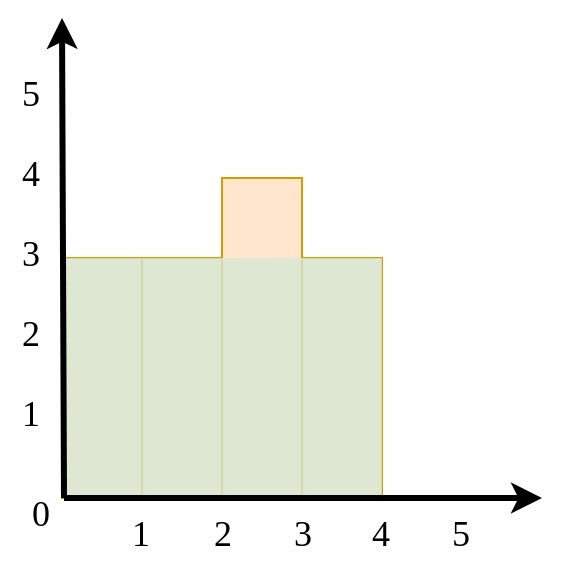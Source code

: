 <mxfile version="12.5.1" type="github">
  <diagram id="zJZNhlWsRWpa2oUrnmgJ" name="Page-1">
    <mxGraphModel dx="585" dy="447" grid="1" gridSize="10" guides="1" tooltips="1" connect="1" arrows="1" fold="1" page="1" pageScale="1" pageWidth="850" pageHeight="1100" math="0" shadow="0">
      <root>
        <mxCell id="0"/>
        <mxCell id="1" parent="0"/>
        <mxCell id="GcZBcdGSQjWDYk3LejI2-1" value="" style="whiteSpace=wrap;fillColor=#ffe6cc;gradientDirection=east;strokeColor=#d79b00;html=1;" vertex="1" parent="1">
          <mxGeometry x="160" y="600" width="40" height="160" as="geometry"/>
        </mxCell>
        <mxCell id="GcZBcdGSQjWDYk3LejI2-2" value="" style="whiteSpace=wrap;fillColor=#ffe6cc;gradientDirection=east;strokeColor=#d79b00;html=1;" vertex="1" parent="1">
          <mxGeometry x="200" y="640" width="40" height="120" as="geometry"/>
        </mxCell>
        <mxCell id="GcZBcdGSQjWDYk3LejI2-3" value="" style="whiteSpace=wrap;fillColor=#ffe6cc;gradientDirection=east;strokeColor=#d79b00;html=1;" vertex="1" parent="1">
          <mxGeometry x="120" y="640" width="40" height="120" as="geometry"/>
        </mxCell>
        <mxCell id="GcZBcdGSQjWDYk3LejI2-4" value="" style="whiteSpace=wrap;fillColor=#ffe6cc;gradientDirection=east;strokeColor=#d79b00;html=1;" vertex="1" parent="1">
          <mxGeometry x="80" y="640" width="40" height="120" as="geometry"/>
        </mxCell>
        <mxCell id="GcZBcdGSQjWDYk3LejI2-5" value="&lt;font face=&quot;Comic Sans MS&quot;&gt;1&lt;/font&gt;" style="text;spacingTop=-5;align=center;verticalAlign=middle;fontStyle=0;html=1;fontSize=18;points=[]" vertex="1" parent="1">
          <mxGeometry x="49" y="700" width="30" height="40" as="geometry"/>
        </mxCell>
        <mxCell id="GcZBcdGSQjWDYk3LejI2-6" value="2" style="text;spacingTop=-5;align=center;verticalAlign=middle;fontStyle=0;html=1;fontSize=18;points=[];fontFamily=Comic Sans MS;" vertex="1" parent="1">
          <mxGeometry x="49" y="660" width="30" height="40" as="geometry"/>
        </mxCell>
        <mxCell id="GcZBcdGSQjWDYk3LejI2-7" value="4" style="text;spacingTop=-5;align=center;verticalAlign=middle;fontStyle=0;html=1;fontSize=18;points=[];fontFamily=Comic Sans MS;" vertex="1" parent="1">
          <mxGeometry x="49" y="580" width="30" height="40" as="geometry"/>
        </mxCell>
        <mxCell id="GcZBcdGSQjWDYk3LejI2-8" value="5" style="text;spacingTop=-5;align=center;verticalAlign=middle;fontStyle=0;html=1;fontSize=18;points=[];fontFamily=Comic Sans MS;" vertex="1" parent="1">
          <mxGeometry x="49" y="540" width="30" height="40" as="geometry"/>
        </mxCell>
        <mxCell id="GcZBcdGSQjWDYk3LejI2-9" value="0" style="text;spacingTop=-5;align=center;verticalAlign=middle;fontStyle=0;html=1;fontSize=18;points=[];fontFamily=Comic Sans MS;" vertex="1" parent="1">
          <mxGeometry x="54" y="750" width="30" height="40" as="geometry"/>
        </mxCell>
        <mxCell id="GcZBcdGSQjWDYk3LejI2-10" value="1" style="text;spacingTop=-5;align=center;verticalAlign=middle;fontStyle=0;html=1;fontSize=18;points=[];fontFamily=Comic Sans MS;" vertex="1" parent="1">
          <mxGeometry x="104" y="760" width="30" height="40" as="geometry"/>
        </mxCell>
        <mxCell id="GcZBcdGSQjWDYk3LejI2-11" value="2" style="text;spacingTop=-5;align=center;verticalAlign=middle;fontStyle=0;html=1;fontSize=18;points=[];fontFamily=Comic Sans MS;" vertex="1" parent="1">
          <mxGeometry x="145" y="760" width="30" height="40" as="geometry"/>
        </mxCell>
        <mxCell id="GcZBcdGSQjWDYk3LejI2-12" value="3" style="text;spacingTop=-5;align=center;verticalAlign=middle;fontStyle=0;html=1;fontSize=18;points=[];fontFamily=Comic Sans MS;" vertex="1" parent="1">
          <mxGeometry x="185" y="760" width="30" height="40" as="geometry"/>
        </mxCell>
        <mxCell id="GcZBcdGSQjWDYk3LejI2-13" value="4" style="text;spacingTop=-5;align=center;verticalAlign=middle;fontStyle=0;html=1;fontSize=18;points=[];fontFamily=Comic Sans MS;" vertex="1" parent="1">
          <mxGeometry x="224" y="760" width="30" height="40" as="geometry"/>
        </mxCell>
        <mxCell id="GcZBcdGSQjWDYk3LejI2-14" value="5" style="text;spacingTop=-5;align=center;verticalAlign=middle;fontStyle=0;html=1;fontSize=18;points=[];fontFamily=Comic Sans MS;" vertex="1" parent="1">
          <mxGeometry x="264" y="760" width="30" height="40" as="geometry"/>
        </mxCell>
        <mxCell id="GcZBcdGSQjWDYk3LejI2-15" value="" style="rounded=0;whiteSpace=wrap;html=1;fillColor=#d5e8d4;strokeColor=none;opacity=80;" vertex="1" parent="1">
          <mxGeometry x="80" y="640" width="160" height="120" as="geometry"/>
        </mxCell>
        <mxCell id="GcZBcdGSQjWDYk3LejI2-16" value="3" style="text;spacingTop=-5;align=center;verticalAlign=middle;fontStyle=0;html=1;fontSize=18;points=[];fontFamily=Comic Sans MS;" vertex="1" parent="1">
          <mxGeometry x="49" y="620" width="30" height="40" as="geometry"/>
        </mxCell>
        <mxCell id="GcZBcdGSQjWDYk3LejI2-17" value="" style="edgeStyle=none;html=1;fontColor=#000000;strokeWidth=3;strokeColor=#000000;" edge="1" parent="1">
          <mxGeometry width="100" height="100" relative="1" as="geometry">
            <mxPoint x="81" y="760" as="sourcePoint"/>
            <mxPoint x="320" y="760" as="targetPoint"/>
          </mxGeometry>
        </mxCell>
        <mxCell id="GcZBcdGSQjWDYk3LejI2-18" value="" style="edgeStyle=none;html=1;fontColor=#000000;strokeWidth=3;strokeColor=#000000;" edge="1" parent="1">
          <mxGeometry width="100" height="100" relative="1" as="geometry">
            <mxPoint x="81" y="760" as="sourcePoint"/>
            <mxPoint x="80" y="520" as="targetPoint"/>
          </mxGeometry>
        </mxCell>
      </root>
    </mxGraphModel>
  </diagram>
</mxfile>

